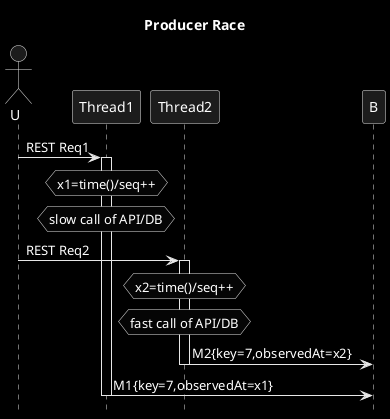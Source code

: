@startuml
title Producer Race
hide footbox
skinparam monochrome reverse
actor U

U->Thread1: REST Req1
activate Thread1
hnote over Thread1: x1=time()/seq++
hnote over Thread1: slow call of API/DB
U->Thread2: REST Req2
activate Thread2
hnote over Thread2: x2=time()/seq++
hnote over Thread2: fast call of API/DB
Thread2->B: M2{key=7,observedAt=x2}
deactivate Thread2
Thread1->B: M1{key=7,observedAt=x1}
deactivate Thread1
@enduml
? receivedAt vs observedAt

